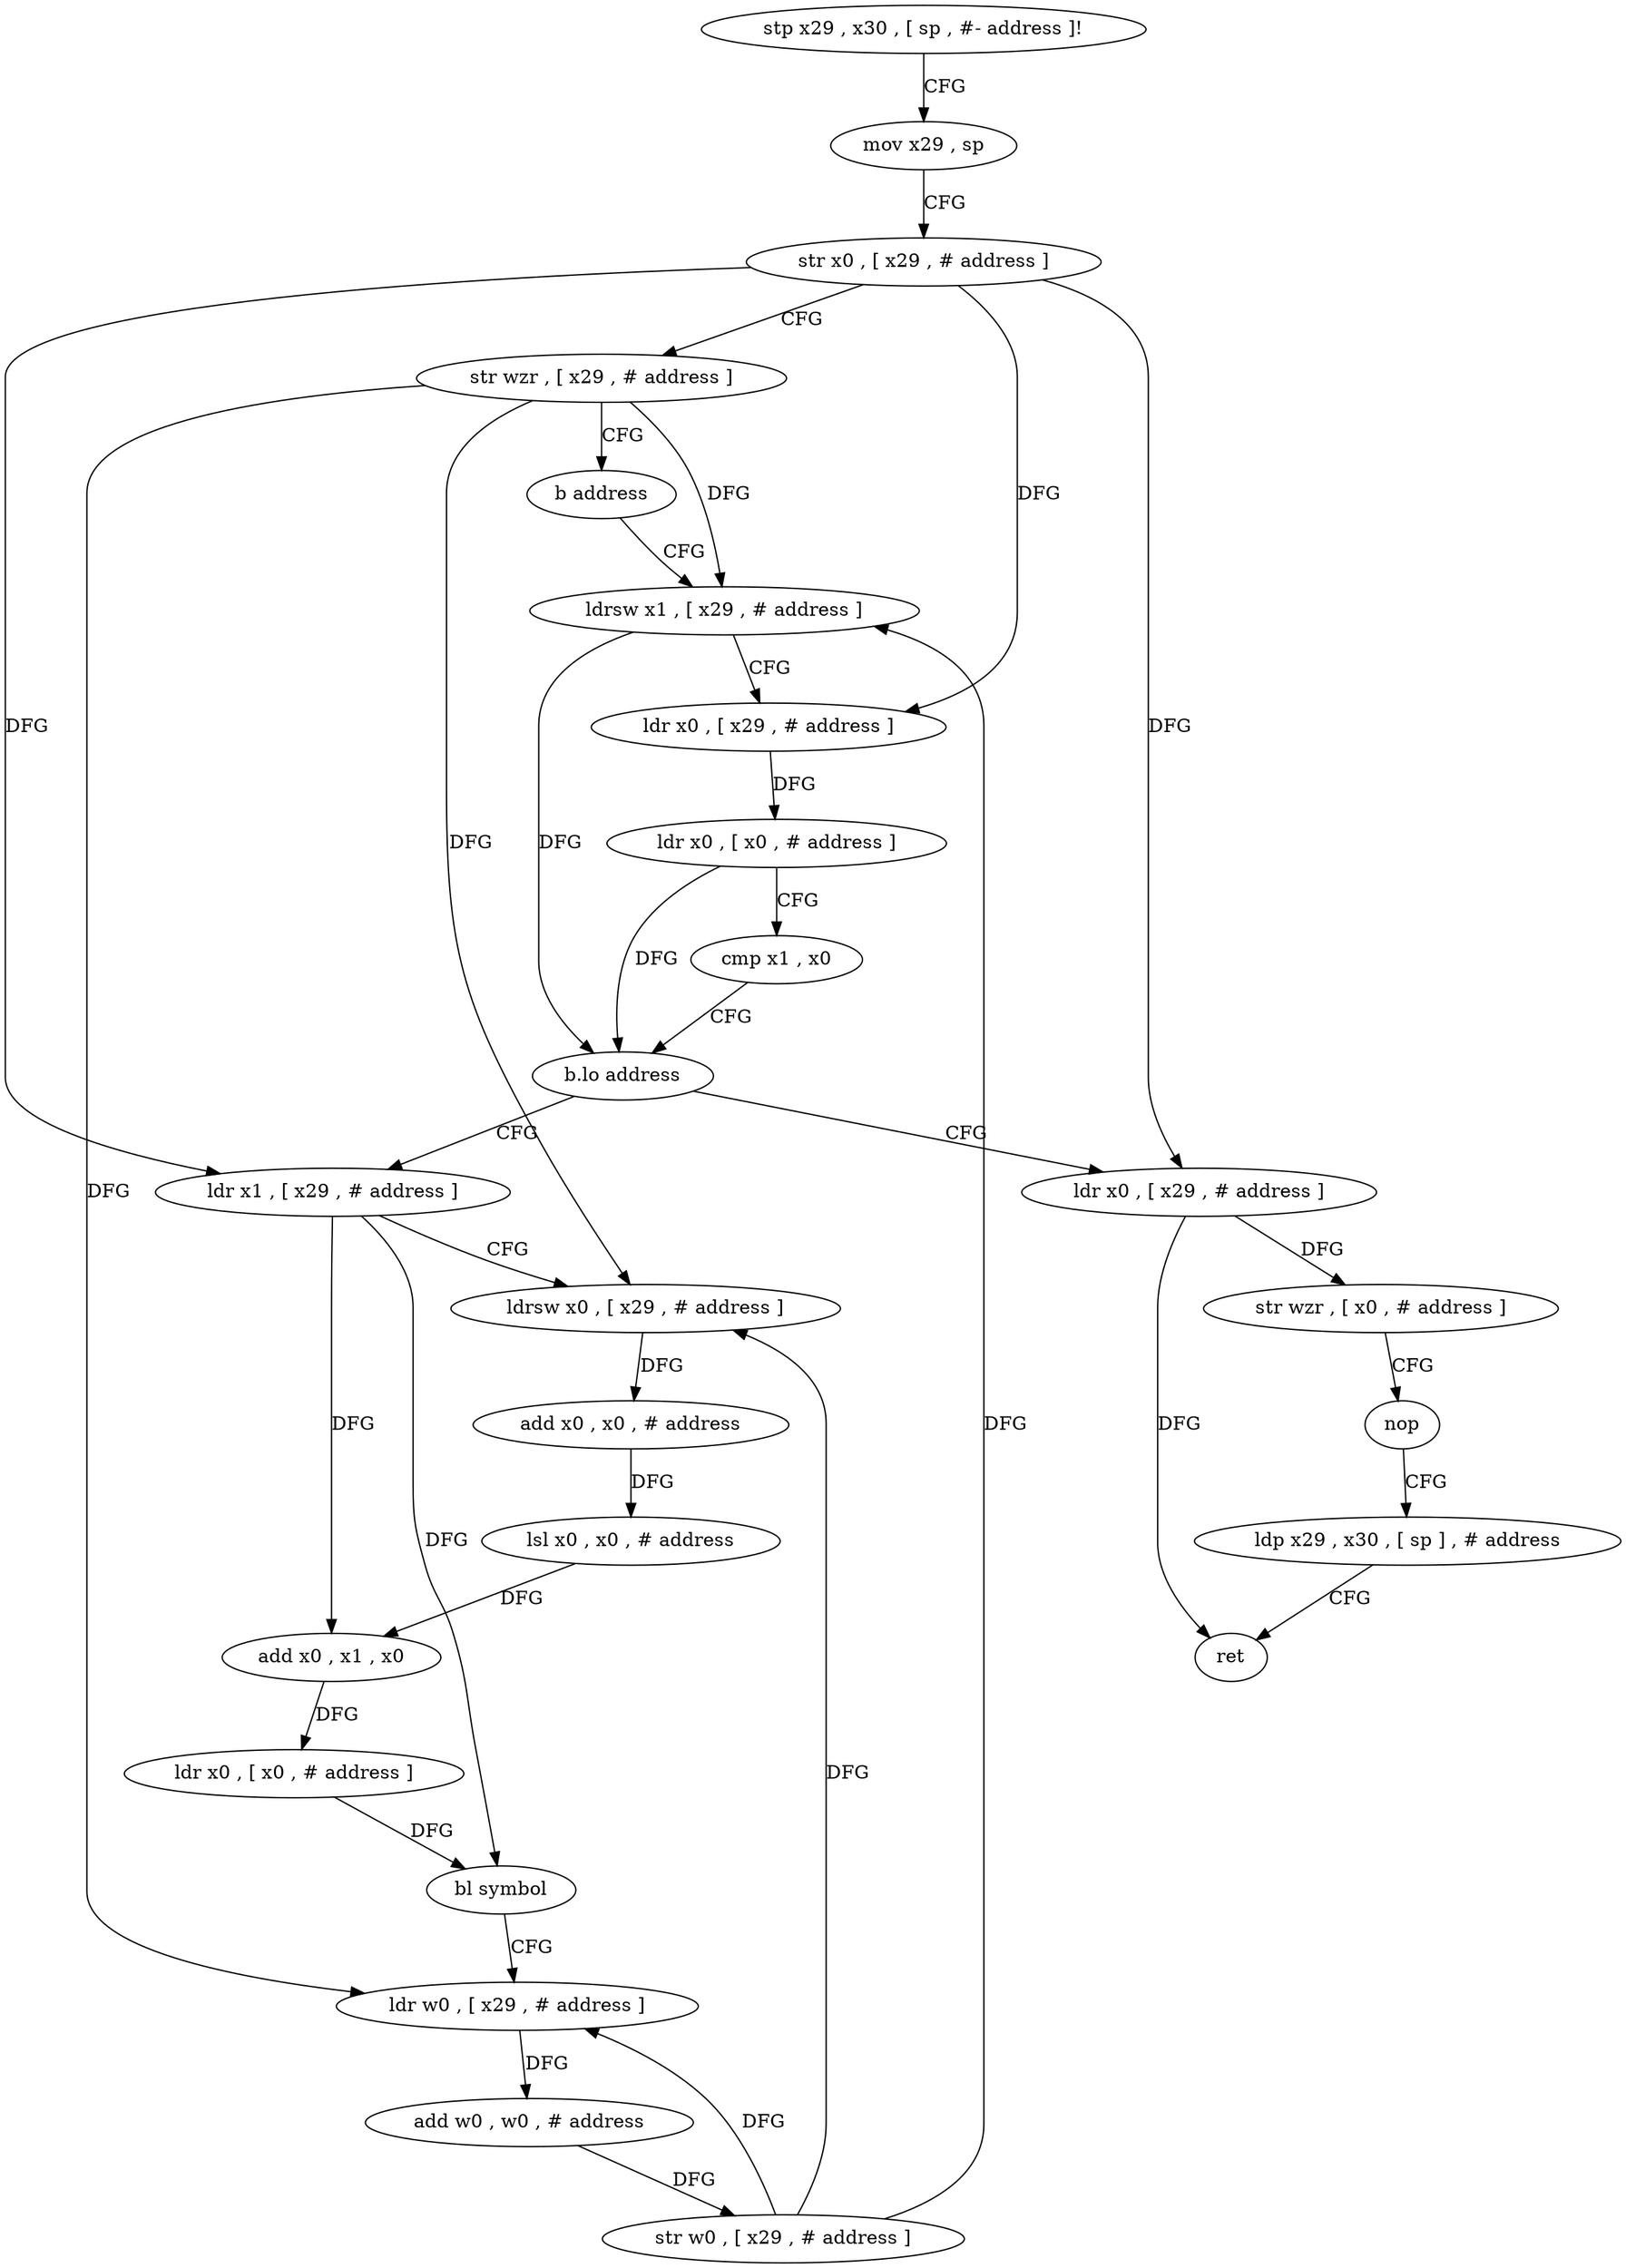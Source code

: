 digraph "func" {
"137640" [label = "stp x29 , x30 , [ sp , #- address ]!" ]
"137644" [label = "mov x29 , sp" ]
"137648" [label = "str x0 , [ x29 , # address ]" ]
"137652" [label = "str wzr , [ x29 , # address ]" ]
"137656" [label = "b address" ]
"137700" [label = "ldrsw x1 , [ x29 , # address ]" ]
"137704" [label = "ldr x0 , [ x29 , # address ]" ]
"137708" [label = "ldr x0 , [ x0 , # address ]" ]
"137712" [label = "cmp x1 , x0" ]
"137716" [label = "b.lo address" ]
"137660" [label = "ldr x1 , [ x29 , # address ]" ]
"137720" [label = "ldr x0 , [ x29 , # address ]" ]
"137664" [label = "ldrsw x0 , [ x29 , # address ]" ]
"137668" [label = "add x0 , x0 , # address" ]
"137672" [label = "lsl x0 , x0 , # address" ]
"137676" [label = "add x0 , x1 , x0" ]
"137680" [label = "ldr x0 , [ x0 , # address ]" ]
"137684" [label = "bl symbol" ]
"137688" [label = "ldr w0 , [ x29 , # address ]" ]
"137692" [label = "add w0 , w0 , # address" ]
"137696" [label = "str w0 , [ x29 , # address ]" ]
"137724" [label = "str wzr , [ x0 , # address ]" ]
"137728" [label = "nop" ]
"137732" [label = "ldp x29 , x30 , [ sp ] , # address" ]
"137736" [label = "ret" ]
"137640" -> "137644" [ label = "CFG" ]
"137644" -> "137648" [ label = "CFG" ]
"137648" -> "137652" [ label = "CFG" ]
"137648" -> "137704" [ label = "DFG" ]
"137648" -> "137660" [ label = "DFG" ]
"137648" -> "137720" [ label = "DFG" ]
"137652" -> "137656" [ label = "CFG" ]
"137652" -> "137700" [ label = "DFG" ]
"137652" -> "137664" [ label = "DFG" ]
"137652" -> "137688" [ label = "DFG" ]
"137656" -> "137700" [ label = "CFG" ]
"137700" -> "137704" [ label = "CFG" ]
"137700" -> "137716" [ label = "DFG" ]
"137704" -> "137708" [ label = "DFG" ]
"137708" -> "137712" [ label = "CFG" ]
"137708" -> "137716" [ label = "DFG" ]
"137712" -> "137716" [ label = "CFG" ]
"137716" -> "137660" [ label = "CFG" ]
"137716" -> "137720" [ label = "CFG" ]
"137660" -> "137664" [ label = "CFG" ]
"137660" -> "137676" [ label = "DFG" ]
"137660" -> "137684" [ label = "DFG" ]
"137720" -> "137724" [ label = "DFG" ]
"137720" -> "137736" [ label = "DFG" ]
"137664" -> "137668" [ label = "DFG" ]
"137668" -> "137672" [ label = "DFG" ]
"137672" -> "137676" [ label = "DFG" ]
"137676" -> "137680" [ label = "DFG" ]
"137680" -> "137684" [ label = "DFG" ]
"137684" -> "137688" [ label = "CFG" ]
"137688" -> "137692" [ label = "DFG" ]
"137692" -> "137696" [ label = "DFG" ]
"137696" -> "137700" [ label = "DFG" ]
"137696" -> "137664" [ label = "DFG" ]
"137696" -> "137688" [ label = "DFG" ]
"137724" -> "137728" [ label = "CFG" ]
"137728" -> "137732" [ label = "CFG" ]
"137732" -> "137736" [ label = "CFG" ]
}

